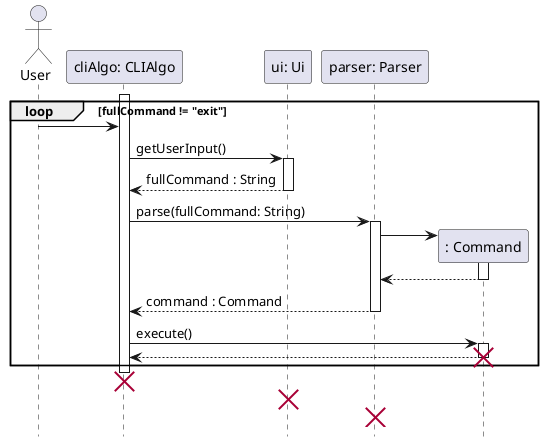 @startuml
hide footbox

actor User
participant "cliAlgo: CLIAlgo" as CLIAlgo
participant "ui: Ui" as Ui
participant "parser: Parser" as Parser
participant ": Command" as Command

activate CLIAlgo
    loop fullCommand != "exit"
    User -> CLIAlgo
    CLIAlgo -> Ui : getUserInput()
    activate Ui
    return fullCommand : String

    CLIAlgo -> Parser : parse(fullCommand: String)
    activate Parser
        Parser -> Command **
        activate Command
        return
    return command : Command

    CLIAlgo -> Command : execute()
    activate Command
    return
    destroy Command
    end
destroy CLIAlgo
destroy Ui
destroy Parser
@enduml